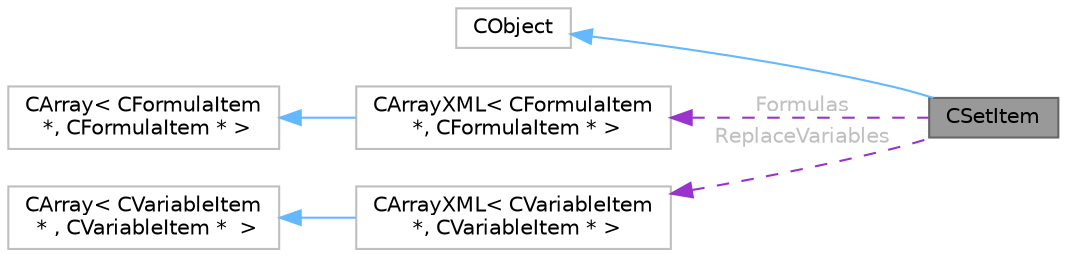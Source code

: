 digraph "CSetItem"
{
 // LATEX_PDF_SIZE
  bgcolor="transparent";
  edge [fontname=Helvetica,fontsize=10,labelfontname=Helvetica,labelfontsize=10];
  node [fontname=Helvetica,fontsize=10,shape=box,height=0.2,width=0.4];
  rankdir="LR";
  Node1 [id="Node000001",label="CSetItem",height=0.2,width=0.4,color="gray40", fillcolor="grey60", style="filled", fontcolor="black",tooltip="Представляет набор для сериализации."];
  Node2 -> Node1 [id="edge1_Node000001_Node000002",dir="back",color="steelblue1",style="solid",tooltip=" "];
  Node2 [id="Node000002",label="CObject",height=0.2,width=0.4,color="grey75", fillcolor="white", style="filled",tooltip=" "];
  Node3 -> Node1 [id="edge2_Node000001_Node000003",dir="back",color="darkorchid3",style="dashed",tooltip=" ",label=" Formulas",fontcolor="grey" ];
  Node3 [id="Node000003",label="CArrayXML\< CFormulaItem\l *, CFormulaItem * \>",height=0.2,width=0.4,color="grey75", fillcolor="white", style="filled",URL="$classCArrayXML.html",tooltip=" "];
  Node4 -> Node3 [id="edge3_Node000003_Node000004",dir="back",color="steelblue1",style="solid",tooltip=" "];
  Node4 [id="Node000004",label="CArray\< CFormulaItem\l *, CFormulaItem * \>",height=0.2,width=0.4,color="grey75", fillcolor="white", style="filled",tooltip=" "];
  Node5 -> Node1 [id="edge4_Node000001_Node000005",dir="back",color="darkorchid3",style="dashed",tooltip=" ",label=" ReplaceVariables",fontcolor="grey" ];
  Node5 [id="Node000005",label="CArrayXML\< CVariableItem\l *, CVariableItem * \>",height=0.2,width=0.4,color="grey75", fillcolor="white", style="filled",URL="$classCArrayXML.html",tooltip=" "];
  Node6 -> Node5 [id="edge5_Node000005_Node000006",dir="back",color="steelblue1",style="solid",tooltip=" "];
  Node6 [id="Node000006",label="CArray\< CVariableItem\l * , CVariableItem *  \>",height=0.2,width=0.4,color="grey75", fillcolor="white", style="filled",tooltip=" "];
}
